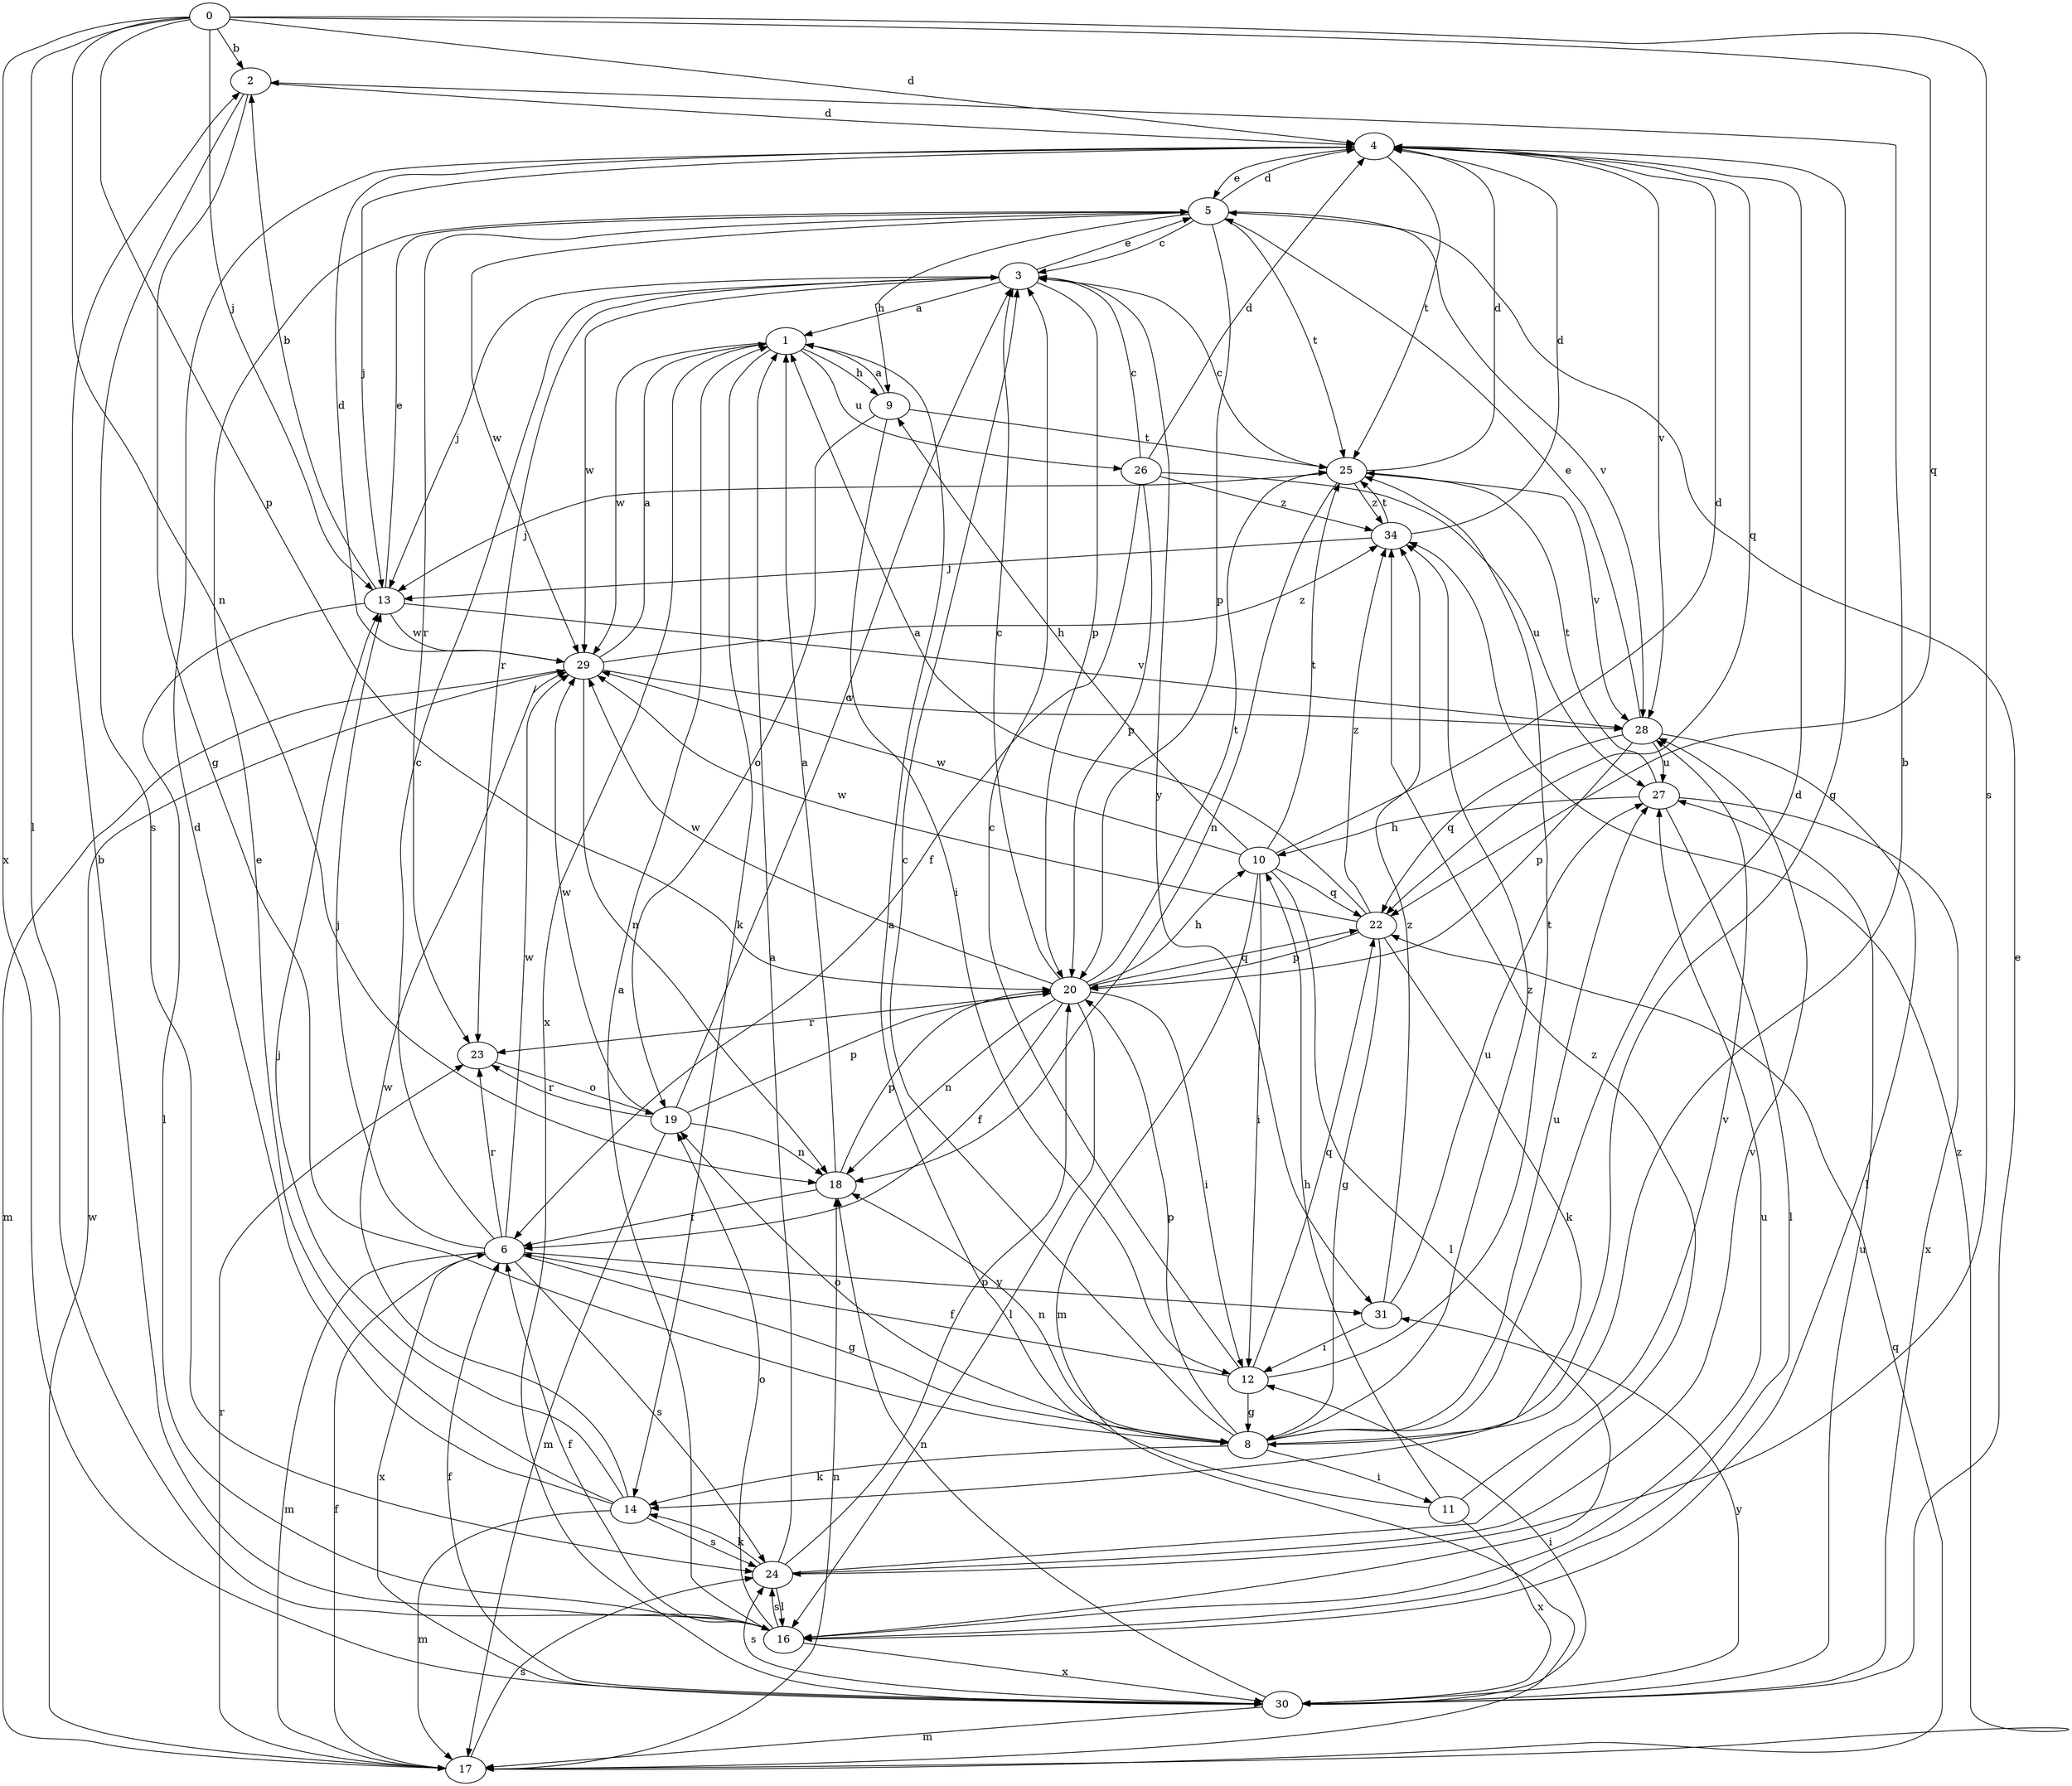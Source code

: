 strict digraph  {
0;
1;
2;
3;
4;
5;
6;
8;
9;
10;
11;
12;
13;
14;
16;
17;
18;
19;
20;
22;
23;
24;
25;
26;
27;
28;
29;
30;
31;
34;
0 -> 2  [label=b];
0 -> 4  [label=d];
0 -> 13  [label=j];
0 -> 16  [label=l];
0 -> 18  [label=n];
0 -> 20  [label=p];
0 -> 22  [label=q];
0 -> 24  [label=s];
0 -> 30  [label=x];
1 -> 9  [label=h];
1 -> 14  [label=k];
1 -> 26  [label=u];
1 -> 29  [label=w];
1 -> 30  [label=x];
2 -> 4  [label=d];
2 -> 8  [label=g];
2 -> 24  [label=s];
3 -> 1  [label=a];
3 -> 5  [label=e];
3 -> 13  [label=j];
3 -> 20  [label=p];
3 -> 23  [label=r];
3 -> 29  [label=w];
3 -> 31  [label=y];
4 -> 5  [label=e];
4 -> 8  [label=g];
4 -> 13  [label=j];
4 -> 22  [label=q];
4 -> 25  [label=t];
4 -> 28  [label=v];
5 -> 3  [label=c];
5 -> 4  [label=d];
5 -> 9  [label=h];
5 -> 20  [label=p];
5 -> 23  [label=r];
5 -> 25  [label=t];
5 -> 28  [label=v];
5 -> 29  [label=w];
6 -> 3  [label=c];
6 -> 8  [label=g];
6 -> 13  [label=j];
6 -> 17  [label=m];
6 -> 23  [label=r];
6 -> 24  [label=s];
6 -> 29  [label=w];
6 -> 30  [label=x];
6 -> 31  [label=y];
8 -> 2  [label=b];
8 -> 3  [label=c];
8 -> 4  [label=d];
8 -> 11  [label=i];
8 -> 14  [label=k];
8 -> 18  [label=n];
8 -> 19  [label=o];
8 -> 20  [label=p];
8 -> 27  [label=u];
8 -> 34  [label=z];
9 -> 1  [label=a];
9 -> 12  [label=i];
9 -> 19  [label=o];
9 -> 25  [label=t];
10 -> 4  [label=d];
10 -> 9  [label=h];
10 -> 12  [label=i];
10 -> 16  [label=l];
10 -> 17  [label=m];
10 -> 22  [label=q];
10 -> 25  [label=t];
10 -> 29  [label=w];
11 -> 1  [label=a];
11 -> 10  [label=h];
11 -> 28  [label=v];
11 -> 30  [label=x];
12 -> 3  [label=c];
12 -> 6  [label=f];
12 -> 8  [label=g];
12 -> 22  [label=q];
12 -> 25  [label=t];
13 -> 2  [label=b];
13 -> 5  [label=e];
13 -> 16  [label=l];
13 -> 28  [label=v];
13 -> 29  [label=w];
14 -> 4  [label=d];
14 -> 5  [label=e];
14 -> 13  [label=j];
14 -> 17  [label=m];
14 -> 24  [label=s];
14 -> 29  [label=w];
16 -> 1  [label=a];
16 -> 2  [label=b];
16 -> 6  [label=f];
16 -> 19  [label=o];
16 -> 24  [label=s];
16 -> 27  [label=u];
16 -> 30  [label=x];
17 -> 6  [label=f];
17 -> 18  [label=n];
17 -> 22  [label=q];
17 -> 23  [label=r];
17 -> 24  [label=s];
17 -> 29  [label=w];
17 -> 34  [label=z];
18 -> 1  [label=a];
18 -> 6  [label=f];
18 -> 20  [label=p];
19 -> 3  [label=c];
19 -> 17  [label=m];
19 -> 18  [label=n];
19 -> 20  [label=p];
19 -> 23  [label=r];
19 -> 29  [label=w];
20 -> 3  [label=c];
20 -> 6  [label=f];
20 -> 10  [label=h];
20 -> 12  [label=i];
20 -> 16  [label=l];
20 -> 18  [label=n];
20 -> 22  [label=q];
20 -> 23  [label=r];
20 -> 25  [label=t];
20 -> 29  [label=w];
22 -> 1  [label=a];
22 -> 8  [label=g];
22 -> 14  [label=k];
22 -> 20  [label=p];
22 -> 29  [label=w];
22 -> 34  [label=z];
23 -> 19  [label=o];
24 -> 1  [label=a];
24 -> 14  [label=k];
24 -> 16  [label=l];
24 -> 20  [label=p];
24 -> 28  [label=v];
24 -> 34  [label=z];
25 -> 3  [label=c];
25 -> 4  [label=d];
25 -> 13  [label=j];
25 -> 18  [label=n];
25 -> 28  [label=v];
25 -> 34  [label=z];
26 -> 3  [label=c];
26 -> 4  [label=d];
26 -> 6  [label=f];
26 -> 20  [label=p];
26 -> 27  [label=u];
26 -> 34  [label=z];
27 -> 10  [label=h];
27 -> 16  [label=l];
27 -> 25  [label=t];
27 -> 30  [label=x];
28 -> 5  [label=e];
28 -> 16  [label=l];
28 -> 20  [label=p];
28 -> 22  [label=q];
28 -> 27  [label=u];
29 -> 1  [label=a];
29 -> 4  [label=d];
29 -> 17  [label=m];
29 -> 18  [label=n];
29 -> 28  [label=v];
29 -> 34  [label=z];
30 -> 5  [label=e];
30 -> 6  [label=f];
30 -> 12  [label=i];
30 -> 17  [label=m];
30 -> 18  [label=n];
30 -> 24  [label=s];
30 -> 27  [label=u];
30 -> 31  [label=y];
31 -> 12  [label=i];
31 -> 27  [label=u];
31 -> 34  [label=z];
34 -> 4  [label=d];
34 -> 13  [label=j];
34 -> 25  [label=t];
}

